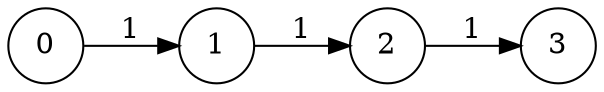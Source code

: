 digraph text {
	node [shape=circle]
	rankdir=LR size="8,5"
	0 -> 1 [label=1]
	1 -> 2 [label=1]
	2 -> 3 [label=1]
}
